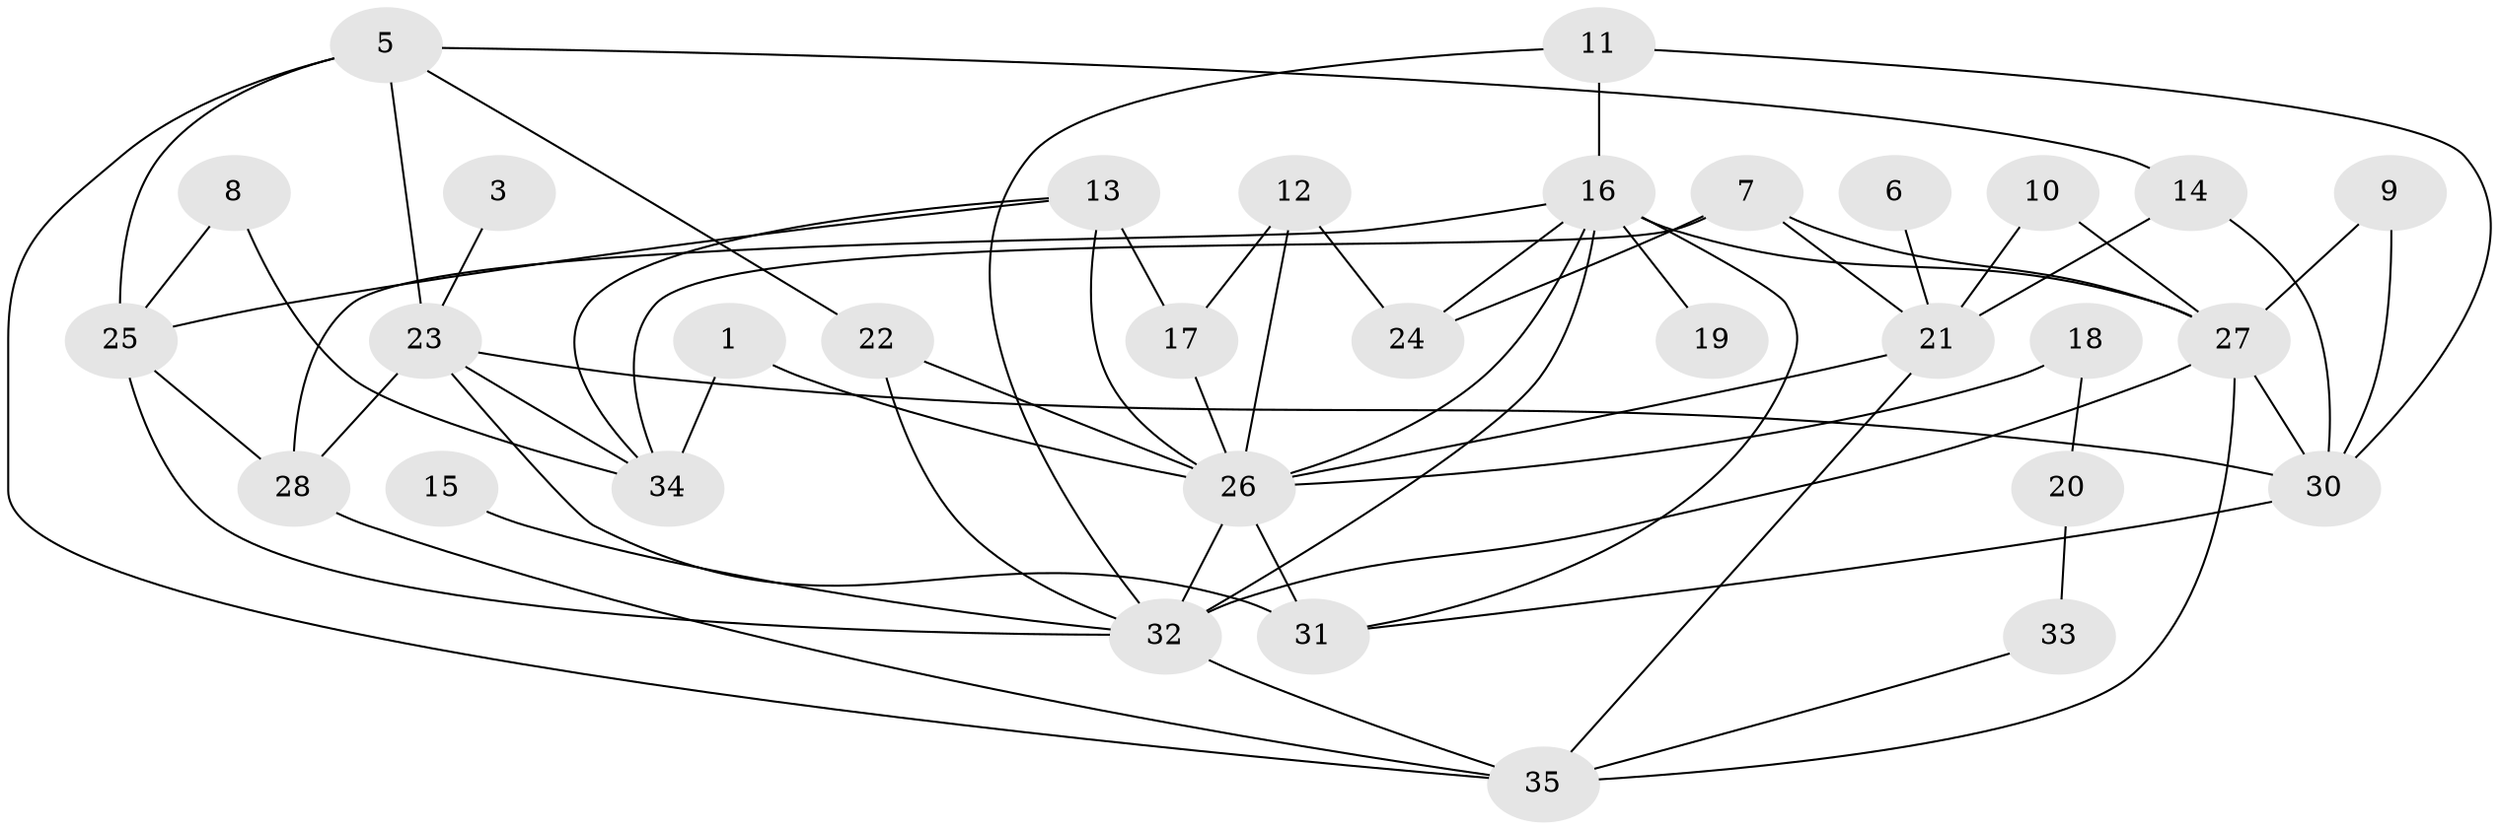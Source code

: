 // original degree distribution, {4: 0.2, 5: 0.02857142857142857, 2: 0.22857142857142856, 0: 0.04285714285714286, 1: 0.12857142857142856, 3: 0.2857142857142857, 7: 0.04285714285714286, 6: 0.04285714285714286}
// Generated by graph-tools (version 1.1) at 2025/25/03/09/25 03:25:19]
// undirected, 32 vertices, 62 edges
graph export_dot {
graph [start="1"]
  node [color=gray90,style=filled];
  1;
  3;
  5;
  6;
  7;
  8;
  9;
  10;
  11;
  12;
  13;
  14;
  15;
  16;
  17;
  18;
  19;
  20;
  21;
  22;
  23;
  24;
  25;
  26;
  27;
  28;
  30;
  31;
  32;
  33;
  34;
  35;
  1 -- 26 [weight=1.0];
  1 -- 34 [weight=1.0];
  3 -- 23 [weight=1.0];
  5 -- 14 [weight=1.0];
  5 -- 22 [weight=1.0];
  5 -- 23 [weight=1.0];
  5 -- 25 [weight=1.0];
  5 -- 35 [weight=1.0];
  6 -- 21 [weight=1.0];
  7 -- 21 [weight=1.0];
  7 -- 24 [weight=1.0];
  7 -- 27 [weight=1.0];
  7 -- 34 [weight=1.0];
  8 -- 25 [weight=2.0];
  8 -- 34 [weight=1.0];
  9 -- 27 [weight=1.0];
  9 -- 30 [weight=2.0];
  10 -- 21 [weight=2.0];
  10 -- 27 [weight=1.0];
  11 -- 16 [weight=1.0];
  11 -- 30 [weight=1.0];
  11 -- 32 [weight=1.0];
  12 -- 17 [weight=1.0];
  12 -- 24 [weight=1.0];
  12 -- 26 [weight=1.0];
  13 -- 17 [weight=1.0];
  13 -- 25 [weight=1.0];
  13 -- 26 [weight=1.0];
  13 -- 34 [weight=1.0];
  14 -- 21 [weight=1.0];
  14 -- 30 [weight=1.0];
  15 -- 32 [weight=1.0];
  16 -- 19 [weight=1.0];
  16 -- 24 [weight=1.0];
  16 -- 26 [weight=1.0];
  16 -- 27 [weight=1.0];
  16 -- 28 [weight=1.0];
  16 -- 31 [weight=1.0];
  16 -- 32 [weight=2.0];
  17 -- 26 [weight=1.0];
  18 -- 20 [weight=1.0];
  18 -- 26 [weight=1.0];
  20 -- 33 [weight=1.0];
  21 -- 26 [weight=1.0];
  21 -- 35 [weight=1.0];
  22 -- 26 [weight=1.0];
  22 -- 32 [weight=1.0];
  23 -- 28 [weight=1.0];
  23 -- 30 [weight=1.0];
  23 -- 31 [weight=2.0];
  23 -- 34 [weight=1.0];
  25 -- 28 [weight=1.0];
  25 -- 32 [weight=1.0];
  26 -- 31 [weight=1.0];
  26 -- 32 [weight=1.0];
  27 -- 30 [weight=2.0];
  27 -- 32 [weight=1.0];
  27 -- 35 [weight=1.0];
  28 -- 35 [weight=1.0];
  30 -- 31 [weight=1.0];
  32 -- 35 [weight=1.0];
  33 -- 35 [weight=1.0];
}
